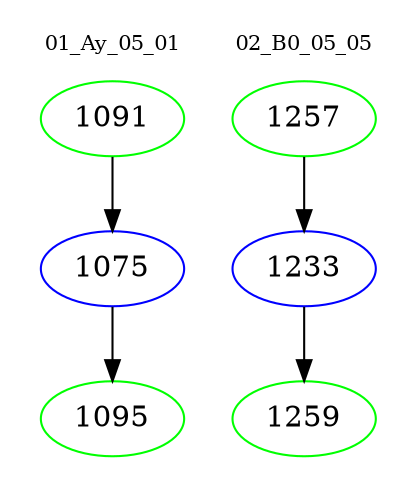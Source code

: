 digraph{
subgraph cluster_0 {
color = white
label = "01_Ay_05_01";
fontsize=10;
T0_1091 [label="1091", color="green"]
T0_1091 -> T0_1075 [color="black"]
T0_1075 [label="1075", color="blue"]
T0_1075 -> T0_1095 [color="black"]
T0_1095 [label="1095", color="green"]
}
subgraph cluster_1 {
color = white
label = "02_B0_05_05";
fontsize=10;
T1_1257 [label="1257", color="green"]
T1_1257 -> T1_1233 [color="black"]
T1_1233 [label="1233", color="blue"]
T1_1233 -> T1_1259 [color="black"]
T1_1259 [label="1259", color="green"]
}
}
